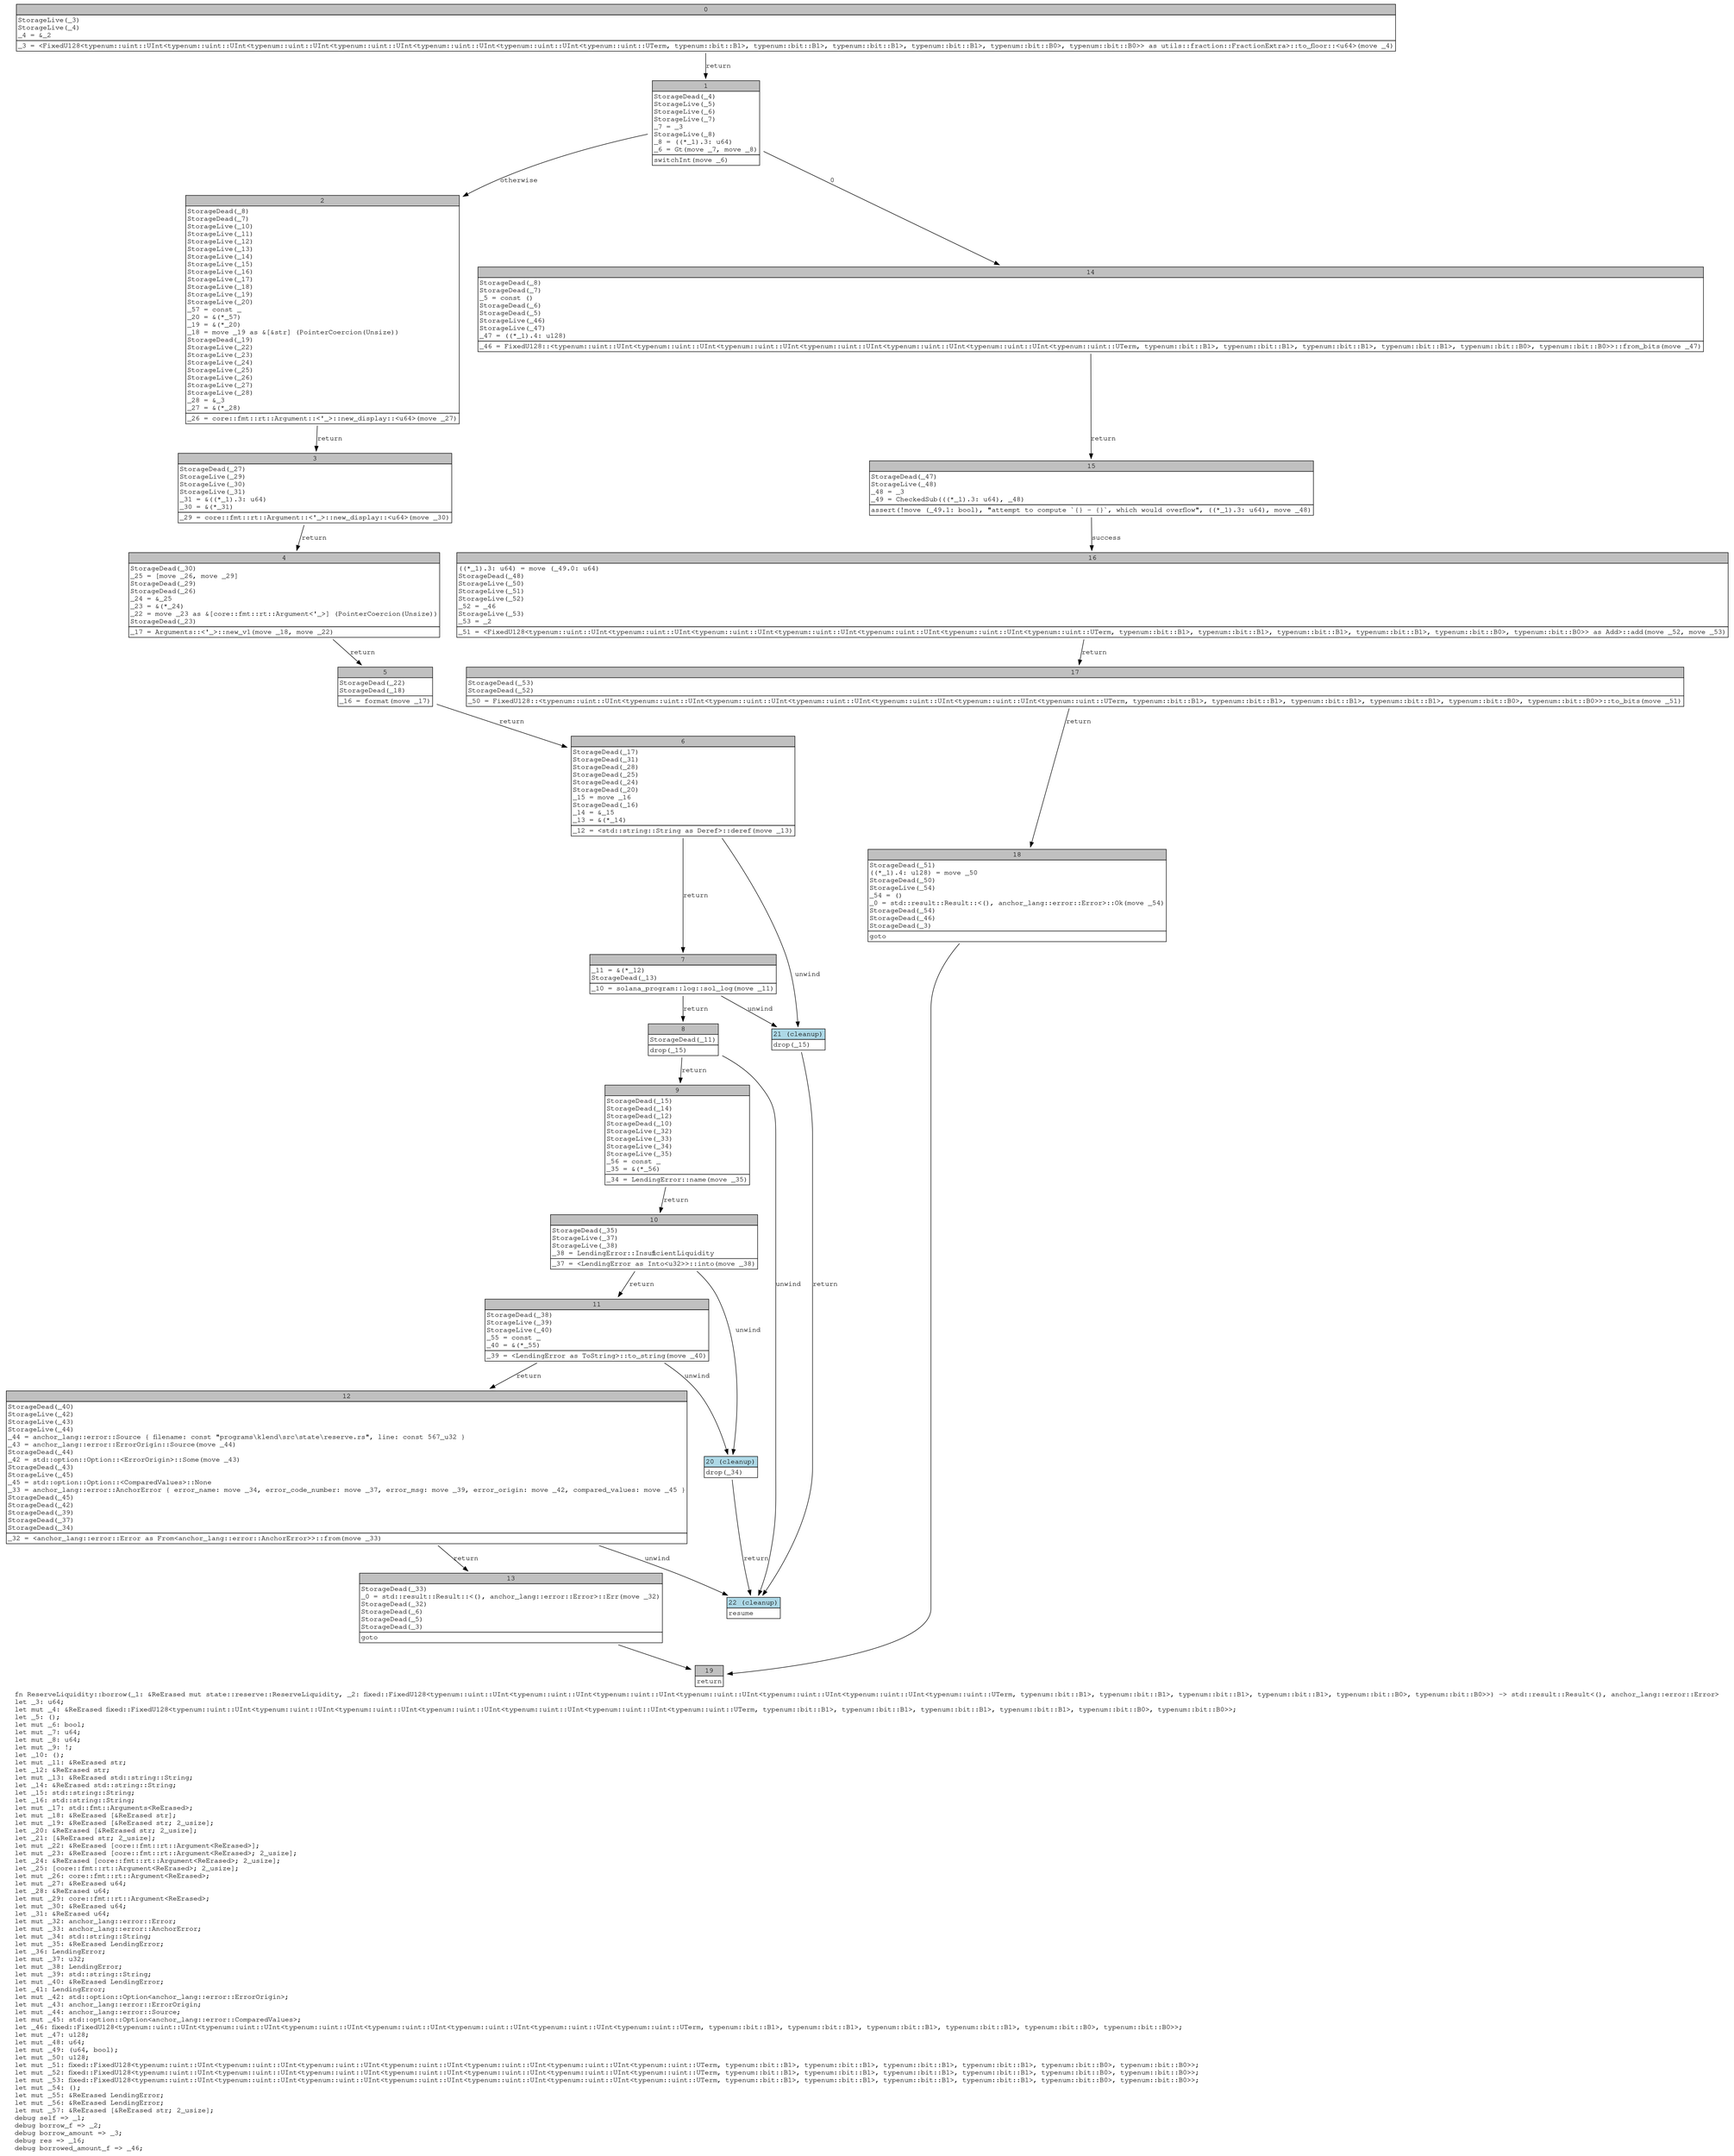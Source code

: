 digraph Mir_0_1909 {
    graph [fontname="Courier, monospace"];
    node [fontname="Courier, monospace"];
    edge [fontname="Courier, monospace"];
    label=<fn ReserveLiquidity::borrow(_1: &amp;ReErased mut state::reserve::ReserveLiquidity, _2: fixed::FixedU128&lt;typenum::uint::UInt&lt;typenum::uint::UInt&lt;typenum::uint::UInt&lt;typenum::uint::UInt&lt;typenum::uint::UInt&lt;typenum::uint::UInt&lt;typenum::uint::UTerm, typenum::bit::B1&gt;, typenum::bit::B1&gt;, typenum::bit::B1&gt;, typenum::bit::B1&gt;, typenum::bit::B0&gt;, typenum::bit::B0&gt;&gt;) -&gt; std::result::Result&lt;(), anchor_lang::error::Error&gt;<br align="left"/>let _3: u64;<br align="left"/>let mut _4: &amp;ReErased fixed::FixedU128&lt;typenum::uint::UInt&lt;typenum::uint::UInt&lt;typenum::uint::UInt&lt;typenum::uint::UInt&lt;typenum::uint::UInt&lt;typenum::uint::UInt&lt;typenum::uint::UTerm, typenum::bit::B1&gt;, typenum::bit::B1&gt;, typenum::bit::B1&gt;, typenum::bit::B1&gt;, typenum::bit::B0&gt;, typenum::bit::B0&gt;&gt;;<br align="left"/>let _5: ();<br align="left"/>let mut _6: bool;<br align="left"/>let mut _7: u64;<br align="left"/>let mut _8: u64;<br align="left"/>let mut _9: !;<br align="left"/>let _10: ();<br align="left"/>let mut _11: &amp;ReErased str;<br align="left"/>let _12: &amp;ReErased str;<br align="left"/>let mut _13: &amp;ReErased std::string::String;<br align="left"/>let _14: &amp;ReErased std::string::String;<br align="left"/>let _15: std::string::String;<br align="left"/>let _16: std::string::String;<br align="left"/>let mut _17: std::fmt::Arguments&lt;ReErased&gt;;<br align="left"/>let mut _18: &amp;ReErased [&amp;ReErased str];<br align="left"/>let mut _19: &amp;ReErased [&amp;ReErased str; 2_usize];<br align="left"/>let _20: &amp;ReErased [&amp;ReErased str; 2_usize];<br align="left"/>let _21: [&amp;ReErased str; 2_usize];<br align="left"/>let mut _22: &amp;ReErased [core::fmt::rt::Argument&lt;ReErased&gt;];<br align="left"/>let mut _23: &amp;ReErased [core::fmt::rt::Argument&lt;ReErased&gt;; 2_usize];<br align="left"/>let _24: &amp;ReErased [core::fmt::rt::Argument&lt;ReErased&gt;; 2_usize];<br align="left"/>let _25: [core::fmt::rt::Argument&lt;ReErased&gt;; 2_usize];<br align="left"/>let mut _26: core::fmt::rt::Argument&lt;ReErased&gt;;<br align="left"/>let mut _27: &amp;ReErased u64;<br align="left"/>let _28: &amp;ReErased u64;<br align="left"/>let mut _29: core::fmt::rt::Argument&lt;ReErased&gt;;<br align="left"/>let mut _30: &amp;ReErased u64;<br align="left"/>let _31: &amp;ReErased u64;<br align="left"/>let mut _32: anchor_lang::error::Error;<br align="left"/>let mut _33: anchor_lang::error::AnchorError;<br align="left"/>let mut _34: std::string::String;<br align="left"/>let mut _35: &amp;ReErased LendingError;<br align="left"/>let _36: LendingError;<br align="left"/>let mut _37: u32;<br align="left"/>let mut _38: LendingError;<br align="left"/>let mut _39: std::string::String;<br align="left"/>let mut _40: &amp;ReErased LendingError;<br align="left"/>let _41: LendingError;<br align="left"/>let mut _42: std::option::Option&lt;anchor_lang::error::ErrorOrigin&gt;;<br align="left"/>let mut _43: anchor_lang::error::ErrorOrigin;<br align="left"/>let mut _44: anchor_lang::error::Source;<br align="left"/>let mut _45: std::option::Option&lt;anchor_lang::error::ComparedValues&gt;;<br align="left"/>let _46: fixed::FixedU128&lt;typenum::uint::UInt&lt;typenum::uint::UInt&lt;typenum::uint::UInt&lt;typenum::uint::UInt&lt;typenum::uint::UInt&lt;typenum::uint::UInt&lt;typenum::uint::UTerm, typenum::bit::B1&gt;, typenum::bit::B1&gt;, typenum::bit::B1&gt;, typenum::bit::B1&gt;, typenum::bit::B0&gt;, typenum::bit::B0&gt;&gt;;<br align="left"/>let mut _47: u128;<br align="left"/>let mut _48: u64;<br align="left"/>let mut _49: (u64, bool);<br align="left"/>let mut _50: u128;<br align="left"/>let mut _51: fixed::FixedU128&lt;typenum::uint::UInt&lt;typenum::uint::UInt&lt;typenum::uint::UInt&lt;typenum::uint::UInt&lt;typenum::uint::UInt&lt;typenum::uint::UInt&lt;typenum::uint::UTerm, typenum::bit::B1&gt;, typenum::bit::B1&gt;, typenum::bit::B1&gt;, typenum::bit::B1&gt;, typenum::bit::B0&gt;, typenum::bit::B0&gt;&gt;;<br align="left"/>let mut _52: fixed::FixedU128&lt;typenum::uint::UInt&lt;typenum::uint::UInt&lt;typenum::uint::UInt&lt;typenum::uint::UInt&lt;typenum::uint::UInt&lt;typenum::uint::UInt&lt;typenum::uint::UTerm, typenum::bit::B1&gt;, typenum::bit::B1&gt;, typenum::bit::B1&gt;, typenum::bit::B1&gt;, typenum::bit::B0&gt;, typenum::bit::B0&gt;&gt;;<br align="left"/>let mut _53: fixed::FixedU128&lt;typenum::uint::UInt&lt;typenum::uint::UInt&lt;typenum::uint::UInt&lt;typenum::uint::UInt&lt;typenum::uint::UInt&lt;typenum::uint::UInt&lt;typenum::uint::UTerm, typenum::bit::B1&gt;, typenum::bit::B1&gt;, typenum::bit::B1&gt;, typenum::bit::B1&gt;, typenum::bit::B0&gt;, typenum::bit::B0&gt;&gt;;<br align="left"/>let mut _54: ();<br align="left"/>let mut _55: &amp;ReErased LendingError;<br align="left"/>let mut _56: &amp;ReErased LendingError;<br align="left"/>let mut _57: &amp;ReErased [&amp;ReErased str; 2_usize];<br align="left"/>debug self =&gt; _1;<br align="left"/>debug borrow_f =&gt; _2;<br align="left"/>debug borrow_amount =&gt; _3;<br align="left"/>debug res =&gt; _16;<br align="left"/>debug borrowed_amount_f =&gt; _46;<br align="left"/>>;
    bb0__0_1909 [shape="none", label=<<table border="0" cellborder="1" cellspacing="0"><tr><td bgcolor="gray" align="center" colspan="1">0</td></tr><tr><td align="left" balign="left">StorageLive(_3)<br/>StorageLive(_4)<br/>_4 = &amp;_2<br/></td></tr><tr><td align="left">_3 = &lt;FixedU128&lt;typenum::uint::UInt&lt;typenum::uint::UInt&lt;typenum::uint::UInt&lt;typenum::uint::UInt&lt;typenum::uint::UInt&lt;typenum::uint::UInt&lt;typenum::uint::UTerm, typenum::bit::B1&gt;, typenum::bit::B1&gt;, typenum::bit::B1&gt;, typenum::bit::B1&gt;, typenum::bit::B0&gt;, typenum::bit::B0&gt;&gt; as utils::fraction::FractionExtra&gt;::to_floor::&lt;u64&gt;(move _4)</td></tr></table>>];
    bb1__0_1909 [shape="none", label=<<table border="0" cellborder="1" cellspacing="0"><tr><td bgcolor="gray" align="center" colspan="1">1</td></tr><tr><td align="left" balign="left">StorageDead(_4)<br/>StorageLive(_5)<br/>StorageLive(_6)<br/>StorageLive(_7)<br/>_7 = _3<br/>StorageLive(_8)<br/>_8 = ((*_1).3: u64)<br/>_6 = Gt(move _7, move _8)<br/></td></tr><tr><td align="left">switchInt(move _6)</td></tr></table>>];
    bb2__0_1909 [shape="none", label=<<table border="0" cellborder="1" cellspacing="0"><tr><td bgcolor="gray" align="center" colspan="1">2</td></tr><tr><td align="left" balign="left">StorageDead(_8)<br/>StorageDead(_7)<br/>StorageLive(_10)<br/>StorageLive(_11)<br/>StorageLive(_12)<br/>StorageLive(_13)<br/>StorageLive(_14)<br/>StorageLive(_15)<br/>StorageLive(_16)<br/>StorageLive(_17)<br/>StorageLive(_18)<br/>StorageLive(_19)<br/>StorageLive(_20)<br/>_57 = const _<br/>_20 = &amp;(*_57)<br/>_19 = &amp;(*_20)<br/>_18 = move _19 as &amp;[&amp;str] (PointerCoercion(Unsize))<br/>StorageDead(_19)<br/>StorageLive(_22)<br/>StorageLive(_23)<br/>StorageLive(_24)<br/>StorageLive(_25)<br/>StorageLive(_26)<br/>StorageLive(_27)<br/>StorageLive(_28)<br/>_28 = &amp;_3<br/>_27 = &amp;(*_28)<br/></td></tr><tr><td align="left">_26 = core::fmt::rt::Argument::&lt;'_&gt;::new_display::&lt;u64&gt;(move _27)</td></tr></table>>];
    bb3__0_1909 [shape="none", label=<<table border="0" cellborder="1" cellspacing="0"><tr><td bgcolor="gray" align="center" colspan="1">3</td></tr><tr><td align="left" balign="left">StorageDead(_27)<br/>StorageLive(_29)<br/>StorageLive(_30)<br/>StorageLive(_31)<br/>_31 = &amp;((*_1).3: u64)<br/>_30 = &amp;(*_31)<br/></td></tr><tr><td align="left">_29 = core::fmt::rt::Argument::&lt;'_&gt;::new_display::&lt;u64&gt;(move _30)</td></tr></table>>];
    bb4__0_1909 [shape="none", label=<<table border="0" cellborder="1" cellspacing="0"><tr><td bgcolor="gray" align="center" colspan="1">4</td></tr><tr><td align="left" balign="left">StorageDead(_30)<br/>_25 = [move _26, move _29]<br/>StorageDead(_29)<br/>StorageDead(_26)<br/>_24 = &amp;_25<br/>_23 = &amp;(*_24)<br/>_22 = move _23 as &amp;[core::fmt::rt::Argument&lt;'_&gt;] (PointerCoercion(Unsize))<br/>StorageDead(_23)<br/></td></tr><tr><td align="left">_17 = Arguments::&lt;'_&gt;::new_v1(move _18, move _22)</td></tr></table>>];
    bb5__0_1909 [shape="none", label=<<table border="0" cellborder="1" cellspacing="0"><tr><td bgcolor="gray" align="center" colspan="1">5</td></tr><tr><td align="left" balign="left">StorageDead(_22)<br/>StorageDead(_18)<br/></td></tr><tr><td align="left">_16 = format(move _17)</td></tr></table>>];
    bb6__0_1909 [shape="none", label=<<table border="0" cellborder="1" cellspacing="0"><tr><td bgcolor="gray" align="center" colspan="1">6</td></tr><tr><td align="left" balign="left">StorageDead(_17)<br/>StorageDead(_31)<br/>StorageDead(_28)<br/>StorageDead(_25)<br/>StorageDead(_24)<br/>StorageDead(_20)<br/>_15 = move _16<br/>StorageDead(_16)<br/>_14 = &amp;_15<br/>_13 = &amp;(*_14)<br/></td></tr><tr><td align="left">_12 = &lt;std::string::String as Deref&gt;::deref(move _13)</td></tr></table>>];
    bb7__0_1909 [shape="none", label=<<table border="0" cellborder="1" cellspacing="0"><tr><td bgcolor="gray" align="center" colspan="1">7</td></tr><tr><td align="left" balign="left">_11 = &amp;(*_12)<br/>StorageDead(_13)<br/></td></tr><tr><td align="left">_10 = solana_program::log::sol_log(move _11)</td></tr></table>>];
    bb8__0_1909 [shape="none", label=<<table border="0" cellborder="1" cellspacing="0"><tr><td bgcolor="gray" align="center" colspan="1">8</td></tr><tr><td align="left" balign="left">StorageDead(_11)<br/></td></tr><tr><td align="left">drop(_15)</td></tr></table>>];
    bb9__0_1909 [shape="none", label=<<table border="0" cellborder="1" cellspacing="0"><tr><td bgcolor="gray" align="center" colspan="1">9</td></tr><tr><td align="left" balign="left">StorageDead(_15)<br/>StorageDead(_14)<br/>StorageDead(_12)<br/>StorageDead(_10)<br/>StorageLive(_32)<br/>StorageLive(_33)<br/>StorageLive(_34)<br/>StorageLive(_35)<br/>_56 = const _<br/>_35 = &amp;(*_56)<br/></td></tr><tr><td align="left">_34 = LendingError::name(move _35)</td></tr></table>>];
    bb10__0_1909 [shape="none", label=<<table border="0" cellborder="1" cellspacing="0"><tr><td bgcolor="gray" align="center" colspan="1">10</td></tr><tr><td align="left" balign="left">StorageDead(_35)<br/>StorageLive(_37)<br/>StorageLive(_38)<br/>_38 = LendingError::InsufficientLiquidity<br/></td></tr><tr><td align="left">_37 = &lt;LendingError as Into&lt;u32&gt;&gt;::into(move _38)</td></tr></table>>];
    bb11__0_1909 [shape="none", label=<<table border="0" cellborder="1" cellspacing="0"><tr><td bgcolor="gray" align="center" colspan="1">11</td></tr><tr><td align="left" balign="left">StorageDead(_38)<br/>StorageLive(_39)<br/>StorageLive(_40)<br/>_55 = const _<br/>_40 = &amp;(*_55)<br/></td></tr><tr><td align="left">_39 = &lt;LendingError as ToString&gt;::to_string(move _40)</td></tr></table>>];
    bb12__0_1909 [shape="none", label=<<table border="0" cellborder="1" cellspacing="0"><tr><td bgcolor="gray" align="center" colspan="1">12</td></tr><tr><td align="left" balign="left">StorageDead(_40)<br/>StorageLive(_42)<br/>StorageLive(_43)<br/>StorageLive(_44)<br/>_44 = anchor_lang::error::Source { filename: const &quot;programs\\klend\\src\\state\\reserve.rs&quot;, line: const 567_u32 }<br/>_43 = anchor_lang::error::ErrorOrigin::Source(move _44)<br/>StorageDead(_44)<br/>_42 = std::option::Option::&lt;ErrorOrigin&gt;::Some(move _43)<br/>StorageDead(_43)<br/>StorageLive(_45)<br/>_45 = std::option::Option::&lt;ComparedValues&gt;::None<br/>_33 = anchor_lang::error::AnchorError { error_name: move _34, error_code_number: move _37, error_msg: move _39, error_origin: move _42, compared_values: move _45 }<br/>StorageDead(_45)<br/>StorageDead(_42)<br/>StorageDead(_39)<br/>StorageDead(_37)<br/>StorageDead(_34)<br/></td></tr><tr><td align="left">_32 = &lt;anchor_lang::error::Error as From&lt;anchor_lang::error::AnchorError&gt;&gt;::from(move _33)</td></tr></table>>];
    bb13__0_1909 [shape="none", label=<<table border="0" cellborder="1" cellspacing="0"><tr><td bgcolor="gray" align="center" colspan="1">13</td></tr><tr><td align="left" balign="left">StorageDead(_33)<br/>_0 = std::result::Result::&lt;(), anchor_lang::error::Error&gt;::Err(move _32)<br/>StorageDead(_32)<br/>StorageDead(_6)<br/>StorageDead(_5)<br/>StorageDead(_3)<br/></td></tr><tr><td align="left">goto</td></tr></table>>];
    bb14__0_1909 [shape="none", label=<<table border="0" cellborder="1" cellspacing="0"><tr><td bgcolor="gray" align="center" colspan="1">14</td></tr><tr><td align="left" balign="left">StorageDead(_8)<br/>StorageDead(_7)<br/>_5 = const ()<br/>StorageDead(_6)<br/>StorageDead(_5)<br/>StorageLive(_46)<br/>StorageLive(_47)<br/>_47 = ((*_1).4: u128)<br/></td></tr><tr><td align="left">_46 = FixedU128::&lt;typenum::uint::UInt&lt;typenum::uint::UInt&lt;typenum::uint::UInt&lt;typenum::uint::UInt&lt;typenum::uint::UInt&lt;typenum::uint::UInt&lt;typenum::uint::UTerm, typenum::bit::B1&gt;, typenum::bit::B1&gt;, typenum::bit::B1&gt;, typenum::bit::B1&gt;, typenum::bit::B0&gt;, typenum::bit::B0&gt;&gt;::from_bits(move _47)</td></tr></table>>];
    bb15__0_1909 [shape="none", label=<<table border="0" cellborder="1" cellspacing="0"><tr><td bgcolor="gray" align="center" colspan="1">15</td></tr><tr><td align="left" balign="left">StorageDead(_47)<br/>StorageLive(_48)<br/>_48 = _3<br/>_49 = CheckedSub(((*_1).3: u64), _48)<br/></td></tr><tr><td align="left">assert(!move (_49.1: bool), &quot;attempt to compute `{} - {}`, which would overflow&quot;, ((*_1).3: u64), move _48)</td></tr></table>>];
    bb16__0_1909 [shape="none", label=<<table border="0" cellborder="1" cellspacing="0"><tr><td bgcolor="gray" align="center" colspan="1">16</td></tr><tr><td align="left" balign="left">((*_1).3: u64) = move (_49.0: u64)<br/>StorageDead(_48)<br/>StorageLive(_50)<br/>StorageLive(_51)<br/>StorageLive(_52)<br/>_52 = _46<br/>StorageLive(_53)<br/>_53 = _2<br/></td></tr><tr><td align="left">_51 = &lt;FixedU128&lt;typenum::uint::UInt&lt;typenum::uint::UInt&lt;typenum::uint::UInt&lt;typenum::uint::UInt&lt;typenum::uint::UInt&lt;typenum::uint::UInt&lt;typenum::uint::UTerm, typenum::bit::B1&gt;, typenum::bit::B1&gt;, typenum::bit::B1&gt;, typenum::bit::B1&gt;, typenum::bit::B0&gt;, typenum::bit::B0&gt;&gt; as Add&gt;::add(move _52, move _53)</td></tr></table>>];
    bb17__0_1909 [shape="none", label=<<table border="0" cellborder="1" cellspacing="0"><tr><td bgcolor="gray" align="center" colspan="1">17</td></tr><tr><td align="left" balign="left">StorageDead(_53)<br/>StorageDead(_52)<br/></td></tr><tr><td align="left">_50 = FixedU128::&lt;typenum::uint::UInt&lt;typenum::uint::UInt&lt;typenum::uint::UInt&lt;typenum::uint::UInt&lt;typenum::uint::UInt&lt;typenum::uint::UInt&lt;typenum::uint::UTerm, typenum::bit::B1&gt;, typenum::bit::B1&gt;, typenum::bit::B1&gt;, typenum::bit::B1&gt;, typenum::bit::B0&gt;, typenum::bit::B0&gt;&gt;::to_bits(move _51)</td></tr></table>>];
    bb18__0_1909 [shape="none", label=<<table border="0" cellborder="1" cellspacing="0"><tr><td bgcolor="gray" align="center" colspan="1">18</td></tr><tr><td align="left" balign="left">StorageDead(_51)<br/>((*_1).4: u128) = move _50<br/>StorageDead(_50)<br/>StorageLive(_54)<br/>_54 = ()<br/>_0 = std::result::Result::&lt;(), anchor_lang::error::Error&gt;::Ok(move _54)<br/>StorageDead(_54)<br/>StorageDead(_46)<br/>StorageDead(_3)<br/></td></tr><tr><td align="left">goto</td></tr></table>>];
    bb19__0_1909 [shape="none", label=<<table border="0" cellborder="1" cellspacing="0"><tr><td bgcolor="gray" align="center" colspan="1">19</td></tr><tr><td align="left">return</td></tr></table>>];
    bb20__0_1909 [shape="none", label=<<table border="0" cellborder="1" cellspacing="0"><tr><td bgcolor="lightblue" align="center" colspan="1">20 (cleanup)</td></tr><tr><td align="left">drop(_34)</td></tr></table>>];
    bb21__0_1909 [shape="none", label=<<table border="0" cellborder="1" cellspacing="0"><tr><td bgcolor="lightblue" align="center" colspan="1">21 (cleanup)</td></tr><tr><td align="left">drop(_15)</td></tr></table>>];
    bb22__0_1909 [shape="none", label=<<table border="0" cellborder="1" cellspacing="0"><tr><td bgcolor="lightblue" align="center" colspan="1">22 (cleanup)</td></tr><tr><td align="left">resume</td></tr></table>>];
    bb0__0_1909 -> bb1__0_1909 [label="return"];
    bb1__0_1909 -> bb14__0_1909 [label="0"];
    bb1__0_1909 -> bb2__0_1909 [label="otherwise"];
    bb2__0_1909 -> bb3__0_1909 [label="return"];
    bb3__0_1909 -> bb4__0_1909 [label="return"];
    bb4__0_1909 -> bb5__0_1909 [label="return"];
    bb5__0_1909 -> bb6__0_1909 [label="return"];
    bb6__0_1909 -> bb7__0_1909 [label="return"];
    bb6__0_1909 -> bb21__0_1909 [label="unwind"];
    bb7__0_1909 -> bb8__0_1909 [label="return"];
    bb7__0_1909 -> bb21__0_1909 [label="unwind"];
    bb8__0_1909 -> bb9__0_1909 [label="return"];
    bb8__0_1909 -> bb22__0_1909 [label="unwind"];
    bb9__0_1909 -> bb10__0_1909 [label="return"];
    bb10__0_1909 -> bb11__0_1909 [label="return"];
    bb10__0_1909 -> bb20__0_1909 [label="unwind"];
    bb11__0_1909 -> bb12__0_1909 [label="return"];
    bb11__0_1909 -> bb20__0_1909 [label="unwind"];
    bb12__0_1909 -> bb13__0_1909 [label="return"];
    bb12__0_1909 -> bb22__0_1909 [label="unwind"];
    bb13__0_1909 -> bb19__0_1909 [label=""];
    bb14__0_1909 -> bb15__0_1909 [label="return"];
    bb15__0_1909 -> bb16__0_1909 [label="success"];
    bb16__0_1909 -> bb17__0_1909 [label="return"];
    bb17__0_1909 -> bb18__0_1909 [label="return"];
    bb18__0_1909 -> bb19__0_1909 [label=""];
    bb20__0_1909 -> bb22__0_1909 [label="return"];
    bb21__0_1909 -> bb22__0_1909 [label="return"];
}
